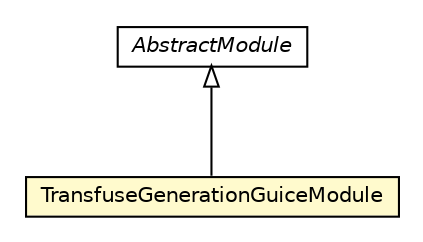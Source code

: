 #!/usr/local/bin/dot
#
# Class diagram 
# Generated by UMLGraph version 5.1 (http://www.umlgraph.org/)
#

digraph G {
	edge [fontname="Helvetica",fontsize=10,labelfontname="Helvetica",labelfontsize=10];
	node [fontname="Helvetica",fontsize=10,shape=plaintext];
	nodesep=0.25;
	ranksep=0.5;
	// org.androidtransfuse.config.TransfuseGenerationGuiceModule
	c5498 [label=<<table title="org.androidtransfuse.config.TransfuseGenerationGuiceModule" border="0" cellborder="1" cellspacing="0" cellpadding="2" port="p" bgcolor="lemonChiffon" href="./TransfuseGenerationGuiceModule.html">
		<tr><td><table border="0" cellspacing="0" cellpadding="1">
<tr><td align="center" balign="center"> TransfuseGenerationGuiceModule </td></tr>
		</table></td></tr>
		</table>>, fontname="Helvetica", fontcolor="black", fontsize=10.0];
	//org.androidtransfuse.config.TransfuseGenerationGuiceModule extends com.google.inject.AbstractModule
	c5758:p -> c5498:p [dir=back,arrowtail=empty];
	// com.google.inject.AbstractModule
	c5758 [label=<<table title="com.google.inject.AbstractModule" border="0" cellborder="1" cellspacing="0" cellpadding="2" port="p" href="http://java.sun.com/j2se/1.4.2/docs/api/com/google/inject/AbstractModule.html">
		<tr><td><table border="0" cellspacing="0" cellpadding="1">
<tr><td align="center" balign="center"><font face="Helvetica-Oblique"> AbstractModule </font></td></tr>
		</table></td></tr>
		</table>>, fontname="Helvetica", fontcolor="black", fontsize=10.0];
}

